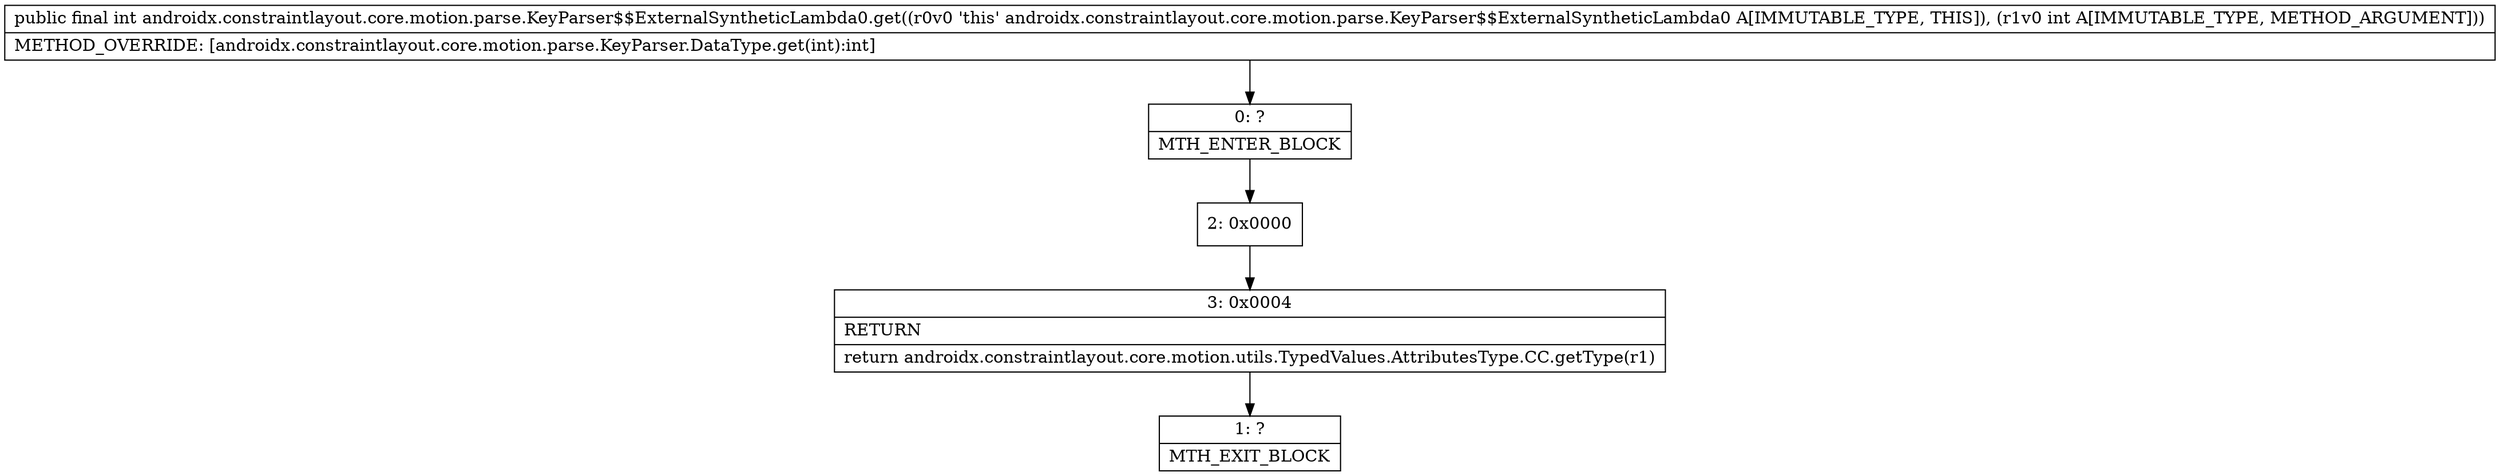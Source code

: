 digraph "CFG forandroidx.constraintlayout.core.motion.parse.KeyParser$$ExternalSyntheticLambda0.get(I)I" {
Node_0 [shape=record,label="{0\:\ ?|MTH_ENTER_BLOCK\l}"];
Node_2 [shape=record,label="{2\:\ 0x0000}"];
Node_3 [shape=record,label="{3\:\ 0x0004|RETURN\l|return androidx.constraintlayout.core.motion.utils.TypedValues.AttributesType.CC.getType(r1)\l}"];
Node_1 [shape=record,label="{1\:\ ?|MTH_EXIT_BLOCK\l}"];
MethodNode[shape=record,label="{public final int androidx.constraintlayout.core.motion.parse.KeyParser$$ExternalSyntheticLambda0.get((r0v0 'this' androidx.constraintlayout.core.motion.parse.KeyParser$$ExternalSyntheticLambda0 A[IMMUTABLE_TYPE, THIS]), (r1v0 int A[IMMUTABLE_TYPE, METHOD_ARGUMENT]))  | METHOD_OVERRIDE: [androidx.constraintlayout.core.motion.parse.KeyParser.DataType.get(int):int]\l}"];
MethodNode -> Node_0;Node_0 -> Node_2;
Node_2 -> Node_3;
Node_3 -> Node_1;
}

